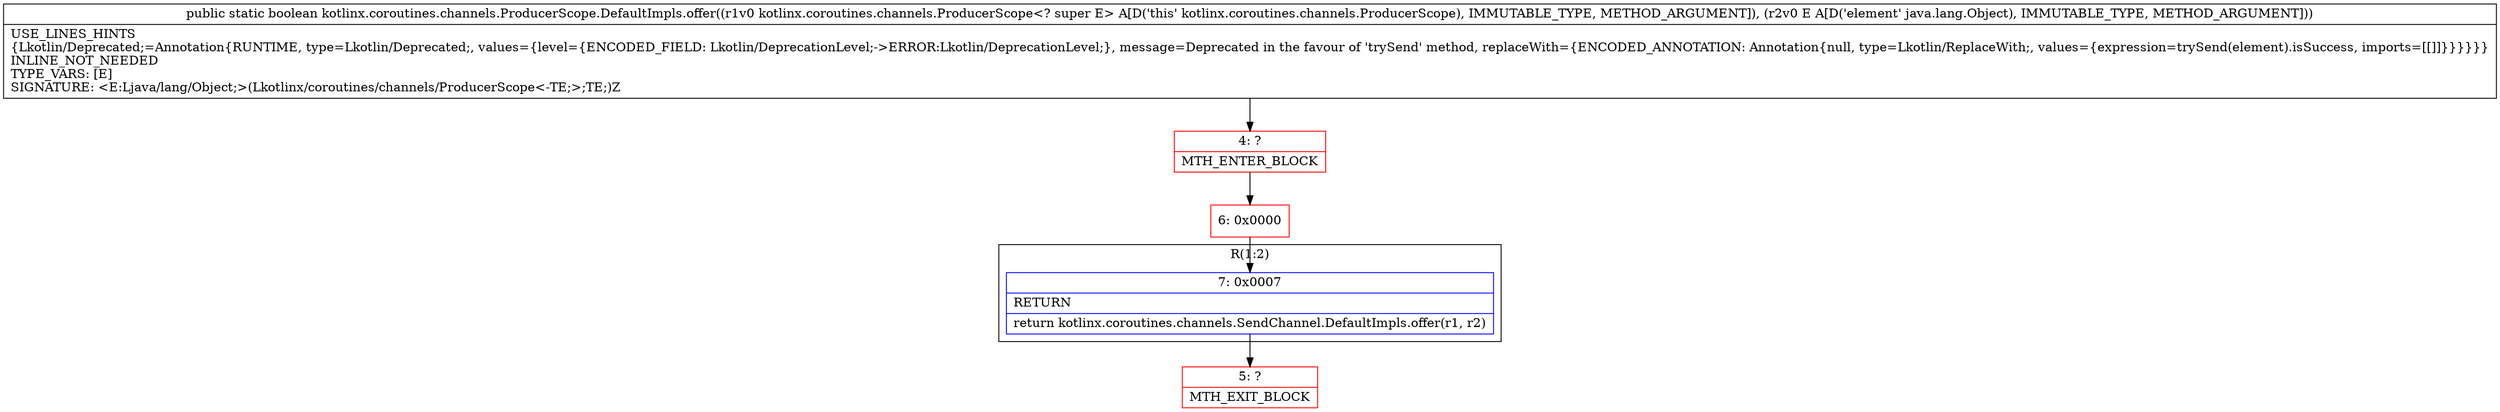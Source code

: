 digraph "CFG forkotlinx.coroutines.channels.ProducerScope.DefaultImpls.offer(Lkotlinx\/coroutines\/channels\/ProducerScope;Ljava\/lang\/Object;)Z" {
subgraph cluster_Region_1731394178 {
label = "R(1:2)";
node [shape=record,color=blue];
Node_7 [shape=record,label="{7\:\ 0x0007|RETURN\l|return kotlinx.coroutines.channels.SendChannel.DefaultImpls.offer(r1, r2)\l}"];
}
Node_4 [shape=record,color=red,label="{4\:\ ?|MTH_ENTER_BLOCK\l}"];
Node_6 [shape=record,color=red,label="{6\:\ 0x0000}"];
Node_5 [shape=record,color=red,label="{5\:\ ?|MTH_EXIT_BLOCK\l}"];
MethodNode[shape=record,label="{public static boolean kotlinx.coroutines.channels.ProducerScope.DefaultImpls.offer((r1v0 kotlinx.coroutines.channels.ProducerScope\<? super E\> A[D('this' kotlinx.coroutines.channels.ProducerScope), IMMUTABLE_TYPE, METHOD_ARGUMENT]), (r2v0 E A[D('element' java.lang.Object), IMMUTABLE_TYPE, METHOD_ARGUMENT]))  | USE_LINES_HINTS\l\{Lkotlin\/Deprecated;=Annotation\{RUNTIME, type=Lkotlin\/Deprecated;, values=\{level=\{ENCODED_FIELD: Lkotlin\/DeprecationLevel;\-\>ERROR:Lkotlin\/DeprecationLevel;\}, message=Deprecated in the favour of 'trySend' method, replaceWith=\{ENCODED_ANNOTATION: Annotation\{null, type=Lkotlin\/ReplaceWith;, values=\{expression=trySend(element).isSuccess, imports=[[]]\}\}\}\}\}\}\lINLINE_NOT_NEEDED\lTYPE_VARS: [E]\lSIGNATURE: \<E:Ljava\/lang\/Object;\>(Lkotlinx\/coroutines\/channels\/ProducerScope\<\-TE;\>;TE;)Z\l}"];
MethodNode -> Node_4;Node_7 -> Node_5;
Node_4 -> Node_6;
Node_6 -> Node_7;
}

